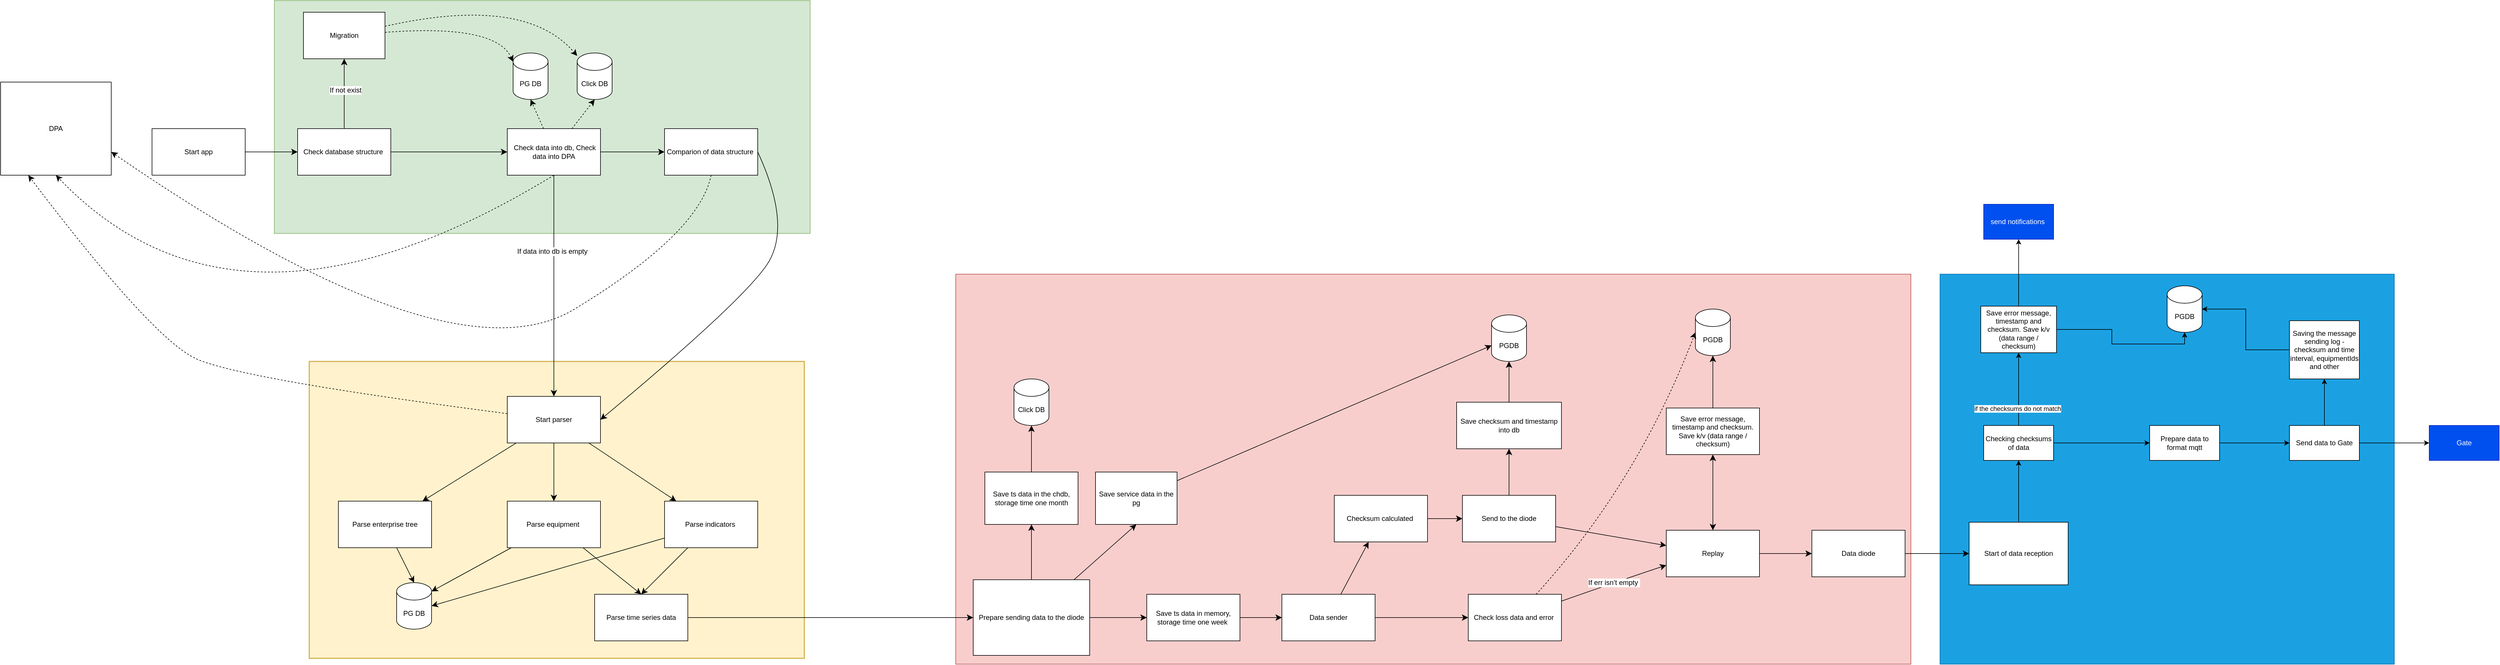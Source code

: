 <mxfile version="28.0.6">
  <diagram name="Страница — 1" id="yB6ljmjd0vUWjxGRCy32">
    <mxGraphModel dx="1697" dy="1152" grid="1" gridSize="10" guides="1" tooltips="1" connect="1" arrows="1" fold="1" page="1" pageScale="1" pageWidth="827" pageHeight="1169" math="0" shadow="0">
      <root>
        <mxCell id="0" />
        <mxCell id="1" parent="0" />
        <mxCell id="nTIwec6u0Bq6ENMB-l2v-25" value="" style="rounded=0;whiteSpace=wrap;html=1;fillColor=#1ba1e2;strokeColor=#006EAF;fontColor=#ffffff;fillStyle=auto;" vertex="1" parent="1">
          <mxGeometry x="3350" y="490" width="780" height="670" as="geometry" />
        </mxCell>
        <mxCell id="tqtLIenuNLQmVrtVS35K-83" value="" style="rounded=0;whiteSpace=wrap;html=1;fillColor=#d5e8d4;strokeColor=#82b366;" parent="1" vertex="1">
          <mxGeometry x="490" y="20" width="920" height="400" as="geometry" />
        </mxCell>
        <mxCell id="tqtLIenuNLQmVrtVS35K-82" value="" style="rounded=0;whiteSpace=wrap;html=1;fillColor=#f8cecc;strokeColor=#b85450;" parent="1" vertex="1">
          <mxGeometry x="1660" y="490" width="1640" height="670" as="geometry" />
        </mxCell>
        <mxCell id="tqtLIenuNLQmVrtVS35K-35" value="" style="rounded=0;whiteSpace=wrap;html=1;fillColor=#fff2cc;strokeWidth=2;strokeColor=#d6b656;" parent="1" vertex="1">
          <mxGeometry x="550" y="640" width="850" height="510" as="geometry" />
        </mxCell>
        <mxCell id="1tEoKAisDk6B2TqbbuxF-1" value="DPA" style="rounded=0;whiteSpace=wrap;html=1;rotation=0;direction=west;" parent="1" vertex="1">
          <mxGeometry x="20" y="160" width="190" height="160" as="geometry" />
        </mxCell>
        <mxCell id="tqtLIenuNLQmVrtVS35K-1" style="edgeStyle=none;curved=1;rounded=0;orthogonalLoop=1;jettySize=auto;html=1;fontSize=12;startSize=8;endSize=8;" parent="1" source="1tEoKAisDk6B2TqbbuxF-3" target="tqtLIenuNLQmVrtVS35K-2" edge="1">
          <mxGeometry relative="1" as="geometry">
            <mxPoint x="560" y="120" as="targetPoint" />
          </mxGeometry>
        </mxCell>
        <mxCell id="1tEoKAisDk6B2TqbbuxF-3" value="Start app" style="rounded=0;whiteSpace=wrap;html=1;" parent="1" vertex="1">
          <mxGeometry x="280" y="240" width="160" height="80" as="geometry" />
        </mxCell>
        <mxCell id="tqtLIenuNLQmVrtVS35K-3" style="edgeStyle=none;curved=1;rounded=0;orthogonalLoop=1;jettySize=auto;html=1;fontSize=12;startSize=8;endSize=8;" parent="1" source="tqtLIenuNLQmVrtVS35K-2" target="tqtLIenuNLQmVrtVS35K-4" edge="1">
          <mxGeometry relative="1" as="geometry">
            <mxPoint x="760" y="90" as="targetPoint" />
          </mxGeometry>
        </mxCell>
        <mxCell id="tqtLIenuNLQmVrtVS35K-5" value="If not exist" style="edgeLabel;html=1;align=center;verticalAlign=middle;resizable=0;points=[];fontSize=12;" parent="tqtLIenuNLQmVrtVS35K-3" vertex="1" connectable="0">
          <mxGeometry x="0.111" y="-2" relative="1" as="geometry">
            <mxPoint as="offset" />
          </mxGeometry>
        </mxCell>
        <mxCell id="tqtLIenuNLQmVrtVS35K-6" style="edgeStyle=none;curved=1;rounded=0;orthogonalLoop=1;jettySize=auto;html=1;fontSize=12;startSize=8;endSize=8;" parent="1" source="tqtLIenuNLQmVrtVS35K-2" target="tqtLIenuNLQmVrtVS35K-7" edge="1">
          <mxGeometry relative="1" as="geometry">
            <mxPoint x="740" y="420" as="targetPoint" />
          </mxGeometry>
        </mxCell>
        <mxCell id="tqtLIenuNLQmVrtVS35K-2" value="Check database structure&amp;nbsp;" style="rounded=0;whiteSpace=wrap;html=1;" parent="1" vertex="1">
          <mxGeometry x="530" y="240" width="160" height="80" as="geometry" />
        </mxCell>
        <mxCell id="tqtLIenuNLQmVrtVS35K-17" style="edgeStyle=none;curved=1;rounded=0;orthogonalLoop=1;jettySize=auto;html=1;fontSize=12;startSize=8;endSize=8;dashed=1;" parent="1" source="tqtLIenuNLQmVrtVS35K-4" target="tqtLIenuNLQmVrtVS35K-13" edge="1">
          <mxGeometry relative="1" as="geometry">
            <Array as="points">
              <mxPoint x="920" y="10" />
            </Array>
          </mxGeometry>
        </mxCell>
        <mxCell id="tqtLIenuNLQmVrtVS35K-4" value="&amp;nbsp;Migration&amp;nbsp;" style="rounded=0;whiteSpace=wrap;html=1;" parent="1" vertex="1">
          <mxGeometry x="540" y="40" width="140" height="80" as="geometry" />
        </mxCell>
        <mxCell id="tqtLIenuNLQmVrtVS35K-18" style="edgeStyle=none;curved=1;rounded=0;orthogonalLoop=1;jettySize=auto;html=1;fontSize=12;startSize=8;endSize=8;" parent="1" source="tqtLIenuNLQmVrtVS35K-7" target="tqtLIenuNLQmVrtVS35K-19" edge="1">
          <mxGeometry relative="1" as="geometry">
            <mxPoint x="1280" y="280" as="targetPoint" />
            <Array as="points" />
          </mxGeometry>
        </mxCell>
        <mxCell id="tqtLIenuNLQmVrtVS35K-20" value="If data into db is empty" style="edgeLabel;html=1;align=center;verticalAlign=middle;resizable=0;points=[];fontSize=12;" parent="tqtLIenuNLQmVrtVS35K-18" vertex="1" connectable="0">
          <mxGeometry x="-0.311" y="-3" relative="1" as="geometry">
            <mxPoint as="offset" />
          </mxGeometry>
        </mxCell>
        <mxCell id="tqtLIenuNLQmVrtVS35K-22" style="edgeStyle=none;curved=1;rounded=0;orthogonalLoop=1;jettySize=auto;html=1;fontSize=12;startSize=8;endSize=8;" parent="1" source="tqtLIenuNLQmVrtVS35K-7" target="tqtLIenuNLQmVrtVS35K-23" edge="1">
          <mxGeometry relative="1" as="geometry">
            <mxPoint x="1240" y="280" as="targetPoint" />
          </mxGeometry>
        </mxCell>
        <mxCell id="tqtLIenuNLQmVrtVS35K-7" value="&amp;nbsp;Check data into db, Check data into DPA" style="rounded=0;whiteSpace=wrap;html=1;" parent="1" vertex="1">
          <mxGeometry x="890" y="240" width="160" height="80" as="geometry" />
        </mxCell>
        <mxCell id="tqtLIenuNLQmVrtVS35K-10" style="edgeStyle=none;curved=1;rounded=0;orthogonalLoop=1;jettySize=auto;html=1;entryX=0.5;entryY=0;entryDx=0;entryDy=0;fontSize=12;startSize=8;endSize=8;dashed=1;exitX=0.5;exitY=1;exitDx=0;exitDy=0;" parent="1" source="tqtLIenuNLQmVrtVS35K-7" target="1tEoKAisDk6B2TqbbuxF-1" edge="1">
          <mxGeometry relative="1" as="geometry">
            <Array as="points">
              <mxPoint x="430" y="650" />
            </Array>
          </mxGeometry>
        </mxCell>
        <mxCell id="tqtLIenuNLQmVrtVS35K-12" value="PG DB" style="shape=cylinder3;whiteSpace=wrap;html=1;boundedLbl=1;backgroundOutline=1;size=15;" parent="1" vertex="1">
          <mxGeometry x="900" y="110" width="60" height="80" as="geometry" />
        </mxCell>
        <mxCell id="tqtLIenuNLQmVrtVS35K-13" value="Click DB" style="shape=cylinder3;whiteSpace=wrap;html=1;boundedLbl=1;backgroundOutline=1;size=15;" parent="1" vertex="1">
          <mxGeometry x="1010" y="110" width="60" height="80" as="geometry" />
        </mxCell>
        <mxCell id="tqtLIenuNLQmVrtVS35K-14" style="edgeStyle=none;curved=1;rounded=0;orthogonalLoop=1;jettySize=auto;html=1;entryX=0.5;entryY=1;entryDx=0;entryDy=0;entryPerimeter=0;fontSize=12;startSize=8;endSize=8;dashed=1;" parent="1" source="tqtLIenuNLQmVrtVS35K-7" target="tqtLIenuNLQmVrtVS35K-12" edge="1">
          <mxGeometry relative="1" as="geometry" />
        </mxCell>
        <mxCell id="tqtLIenuNLQmVrtVS35K-15" style="edgeStyle=none;curved=1;rounded=0;orthogonalLoop=1;jettySize=auto;html=1;entryX=0.5;entryY=1;entryDx=0;entryDy=0;entryPerimeter=0;fontSize=12;startSize=8;endSize=8;dashed=1;" parent="1" source="tqtLIenuNLQmVrtVS35K-7" target="tqtLIenuNLQmVrtVS35K-13" edge="1">
          <mxGeometry relative="1" as="geometry" />
        </mxCell>
        <mxCell id="tqtLIenuNLQmVrtVS35K-16" style="edgeStyle=none;curved=1;rounded=0;orthogonalLoop=1;jettySize=auto;html=1;entryX=0;entryY=0;entryDx=0;entryDy=15;entryPerimeter=0;fontSize=12;startSize=8;endSize=8;dashed=1;" parent="1" source="tqtLIenuNLQmVrtVS35K-4" target="tqtLIenuNLQmVrtVS35K-12" edge="1">
          <mxGeometry relative="1" as="geometry">
            <Array as="points">
              <mxPoint x="870" y="60" />
            </Array>
          </mxGeometry>
        </mxCell>
        <mxCell id="tqtLIenuNLQmVrtVS35K-21" style="edgeStyle=none;curved=1;rounded=0;orthogonalLoop=1;jettySize=auto;html=1;entryX=0.75;entryY=0;entryDx=0;entryDy=0;fontSize=12;startSize=8;endSize=8;dashed=1;" parent="1" source="tqtLIenuNLQmVrtVS35K-19" target="1tEoKAisDk6B2TqbbuxF-1" edge="1">
          <mxGeometry relative="1" as="geometry">
            <Array as="points">
              <mxPoint x="430" y="670" />
              <mxPoint x="280" y="600" />
            </Array>
          </mxGeometry>
        </mxCell>
        <mxCell id="tqtLIenuNLQmVrtVS35K-26" style="edgeStyle=none;curved=1;rounded=0;orthogonalLoop=1;jettySize=auto;html=1;fontSize=12;startSize=8;endSize=8;" parent="1" source="tqtLIenuNLQmVrtVS35K-19" target="tqtLIenuNLQmVrtVS35K-27" edge="1">
          <mxGeometry relative="1" as="geometry">
            <mxPoint x="810" y="930.0" as="targetPoint" />
          </mxGeometry>
        </mxCell>
        <mxCell id="tqtLIenuNLQmVrtVS35K-28" style="edgeStyle=none;curved=1;rounded=0;orthogonalLoop=1;jettySize=auto;html=1;fontSize=12;startSize=8;endSize=8;" parent="1" source="tqtLIenuNLQmVrtVS35K-19" target="tqtLIenuNLQmVrtVS35K-29" edge="1">
          <mxGeometry relative="1" as="geometry">
            <mxPoint x="970.0" y="900.0" as="targetPoint" />
          </mxGeometry>
        </mxCell>
        <mxCell id="tqtLIenuNLQmVrtVS35K-30" style="edgeStyle=none;curved=1;rounded=0;orthogonalLoop=1;jettySize=auto;html=1;fontSize=12;startSize=8;endSize=8;" parent="1" source="tqtLIenuNLQmVrtVS35K-19" target="tqtLIenuNLQmVrtVS35K-31" edge="1">
          <mxGeometry relative="1" as="geometry">
            <mxPoint x="1200.0" y="900.0" as="targetPoint" />
          </mxGeometry>
        </mxCell>
        <mxCell id="tqtLIenuNLQmVrtVS35K-19" value="Start parser" style="rounded=0;whiteSpace=wrap;html=1;" parent="1" vertex="1">
          <mxGeometry x="890" y="700" width="160" height="80" as="geometry" />
        </mxCell>
        <mxCell id="tqtLIenuNLQmVrtVS35K-24" style="edgeStyle=none;curved=1;rounded=0;orthogonalLoop=1;jettySize=auto;html=1;entryX=0;entryY=0.25;entryDx=0;entryDy=0;fontSize=12;startSize=8;endSize=8;dashed=1;exitX=0.5;exitY=1;exitDx=0;exitDy=0;" parent="1" source="tqtLIenuNLQmVrtVS35K-23" target="1tEoKAisDk6B2TqbbuxF-1" edge="1">
          <mxGeometry relative="1" as="geometry">
            <mxPoint x="1241" y="320" as="sourcePoint" />
            <mxPoint x="76.0" y="350" as="targetPoint" />
            <Array as="points">
              <mxPoint x="1220" y="420" />
              <mxPoint x="791" y="680" />
            </Array>
          </mxGeometry>
        </mxCell>
        <mxCell id="tqtLIenuNLQmVrtVS35K-25" style="edgeStyle=none;curved=1;rounded=0;orthogonalLoop=1;jettySize=auto;html=1;entryX=1;entryY=0.5;entryDx=0;entryDy=0;fontSize=12;startSize=8;endSize=8;exitX=1;exitY=0.5;exitDx=0;exitDy=0;" parent="1" source="tqtLIenuNLQmVrtVS35K-23" target="tqtLIenuNLQmVrtVS35K-19" edge="1">
          <mxGeometry relative="1" as="geometry">
            <Array as="points">
              <mxPoint x="1380" y="410" />
              <mxPoint x="1290" y="540" />
            </Array>
          </mxGeometry>
        </mxCell>
        <mxCell id="tqtLIenuNLQmVrtVS35K-23" value="Compa&lt;span style=&quot;white-space: pre;&quot;&gt;rion of data structure &lt;/span&gt;" style="rounded=0;whiteSpace=wrap;html=1;" parent="1" vertex="1">
          <mxGeometry x="1160" y="240" width="160" height="80" as="geometry" />
        </mxCell>
        <mxCell id="tqtLIenuNLQmVrtVS35K-27" value="Parse enterprise tree" style="rounded=0;whiteSpace=wrap;html=1;" parent="1" vertex="1">
          <mxGeometry x="600" y="880.0" width="160" height="80" as="geometry" />
        </mxCell>
        <mxCell id="tqtLIenuNLQmVrtVS35K-33" style="edgeStyle=none;curved=1;rounded=0;orthogonalLoop=1;jettySize=auto;html=1;fontSize=12;startSize=8;endSize=8;entryX=0.5;entryY=0;entryDx=0;entryDy=0;" parent="1" source="tqtLIenuNLQmVrtVS35K-29" target="tqtLIenuNLQmVrtVS35K-32" edge="1">
          <mxGeometry relative="1" as="geometry">
            <mxPoint x="1070" y="1030" as="targetPoint" />
          </mxGeometry>
        </mxCell>
        <mxCell id="tqtLIenuNLQmVrtVS35K-29" value="Parse equipment&amp;nbsp;" style="rounded=0;whiteSpace=wrap;html=1;" parent="1" vertex="1">
          <mxGeometry x="890.0" y="880.0" width="160" height="80" as="geometry" />
        </mxCell>
        <mxCell id="tqtLIenuNLQmVrtVS35K-34" style="edgeStyle=none;curved=1;rounded=0;orthogonalLoop=1;jettySize=auto;html=1;fontSize=12;startSize=8;endSize=8;entryX=0.5;entryY=0;entryDx=0;entryDy=0;" parent="1" source="tqtLIenuNLQmVrtVS35K-31" target="tqtLIenuNLQmVrtVS35K-32" edge="1">
          <mxGeometry relative="1" as="geometry">
            <Array as="points" />
          </mxGeometry>
        </mxCell>
        <mxCell id="tqtLIenuNLQmVrtVS35K-31" value="Parse indicators&amp;nbsp;" style="rounded=0;whiteSpace=wrap;html=1;" parent="1" vertex="1">
          <mxGeometry x="1160.0" y="880.0" width="160" height="80" as="geometry" />
        </mxCell>
        <mxCell id="tqtLIenuNLQmVrtVS35K-41" style="edgeStyle=none;curved=1;rounded=0;orthogonalLoop=1;jettySize=auto;html=1;fontSize=12;startSize=8;endSize=8;" parent="1" source="tqtLIenuNLQmVrtVS35K-32" target="tqtLIenuNLQmVrtVS35K-42" edge="1">
          <mxGeometry relative="1" as="geometry">
            <mxPoint x="1750" y="750" as="targetPoint" />
          </mxGeometry>
        </mxCell>
        <mxCell id="tqtLIenuNLQmVrtVS35K-32" value="Parse time series data" style="rounded=0;whiteSpace=wrap;html=1;" parent="1" vertex="1">
          <mxGeometry x="1040" y="1040" width="160" height="80" as="geometry" />
        </mxCell>
        <mxCell id="tqtLIenuNLQmVrtVS35K-36" value="PG DB" style="shape=cylinder3;whiteSpace=wrap;html=1;boundedLbl=1;backgroundOutline=1;size=15;direction=east;" parent="1" vertex="1">
          <mxGeometry x="700" y="1020" width="60" height="80" as="geometry" />
        </mxCell>
        <mxCell id="tqtLIenuNLQmVrtVS35K-37" style="edgeStyle=none;curved=1;rounded=0;orthogonalLoop=1;jettySize=auto;html=1;entryX=0.5;entryY=0;entryDx=0;entryDy=0;entryPerimeter=0;fontSize=12;startSize=8;endSize=8;" parent="1" source="tqtLIenuNLQmVrtVS35K-27" target="tqtLIenuNLQmVrtVS35K-36" edge="1">
          <mxGeometry relative="1" as="geometry" />
        </mxCell>
        <mxCell id="tqtLIenuNLQmVrtVS35K-39" style="edgeStyle=none;curved=1;rounded=0;orthogonalLoop=1;jettySize=auto;html=1;entryX=1;entryY=0;entryDx=0;entryDy=15;entryPerimeter=0;fontSize=12;startSize=8;endSize=8;" parent="1" source="tqtLIenuNLQmVrtVS35K-29" target="tqtLIenuNLQmVrtVS35K-36" edge="1">
          <mxGeometry relative="1" as="geometry" />
        </mxCell>
        <mxCell id="tqtLIenuNLQmVrtVS35K-40" style="edgeStyle=none;curved=1;rounded=0;orthogonalLoop=1;jettySize=auto;html=1;entryX=1;entryY=0.5;entryDx=0;entryDy=0;entryPerimeter=0;fontSize=12;startSize=8;endSize=8;" parent="1" source="tqtLIenuNLQmVrtVS35K-31" target="tqtLIenuNLQmVrtVS35K-36" edge="1">
          <mxGeometry relative="1" as="geometry" />
        </mxCell>
        <mxCell id="tqtLIenuNLQmVrtVS35K-43" style="edgeStyle=none;curved=1;rounded=0;orthogonalLoop=1;jettySize=auto;html=1;fontSize=12;startSize=8;endSize=8;" parent="1" source="tqtLIenuNLQmVrtVS35K-42" target="tqtLIenuNLQmVrtVS35K-44" edge="1">
          <mxGeometry relative="1" as="geometry">
            <mxPoint x="1920" y="880" as="targetPoint" />
          </mxGeometry>
        </mxCell>
        <mxCell id="tqtLIenuNLQmVrtVS35K-47" style="edgeStyle=none;curved=1;rounded=0;orthogonalLoop=1;jettySize=auto;html=1;fontSize=12;startSize=8;endSize=8;" parent="1" source="tqtLIenuNLQmVrtVS35K-42" target="tqtLIenuNLQmVrtVS35K-48" edge="1">
          <mxGeometry relative="1" as="geometry">
            <mxPoint x="2070" y="900.0" as="targetPoint" />
          </mxGeometry>
        </mxCell>
        <mxCell id="tqtLIenuNLQmVrtVS35K-42" value="Prepare sending data to the diode" style="rounded=0;whiteSpace=wrap;html=1;" parent="1" vertex="1">
          <mxGeometry x="1690" y="1015" width="200" height="130" as="geometry" />
        </mxCell>
        <mxCell id="tqtLIenuNLQmVrtVS35K-44" value="Save ts data in the chdb, storage time one month" style="rounded=0;whiteSpace=wrap;html=1;" parent="1" vertex="1">
          <mxGeometry x="1710" y="830" width="160" height="90" as="geometry" />
        </mxCell>
        <mxCell id="tqtLIenuNLQmVrtVS35K-45" value="Click DB" style="shape=cylinder3;whiteSpace=wrap;html=1;boundedLbl=1;backgroundOutline=1;size=15;" parent="1" vertex="1">
          <mxGeometry x="1760" y="670" width="60" height="80" as="geometry" />
        </mxCell>
        <mxCell id="tqtLIenuNLQmVrtVS35K-46" style="edgeStyle=none;curved=1;rounded=0;orthogonalLoop=1;jettySize=auto;html=1;entryX=0.5;entryY=1;entryDx=0;entryDy=0;entryPerimeter=0;fontSize=12;startSize=8;endSize=8;" parent="1" source="tqtLIenuNLQmVrtVS35K-44" target="tqtLIenuNLQmVrtVS35K-45" edge="1">
          <mxGeometry relative="1" as="geometry" />
        </mxCell>
        <mxCell id="tqtLIenuNLQmVrtVS35K-49" style="edgeStyle=none;curved=1;rounded=0;orthogonalLoop=1;jettySize=auto;html=1;fontSize=12;startSize=8;endSize=8;" parent="1" source="tqtLIenuNLQmVrtVS35K-48" target="tqtLIenuNLQmVrtVS35K-50" edge="1">
          <mxGeometry relative="1" as="geometry">
            <mxPoint x="2300.0" y="1080" as="targetPoint" />
          </mxGeometry>
        </mxCell>
        <mxCell id="tqtLIenuNLQmVrtVS35K-48" value="Save ts data in memory, storage time one week&amp;nbsp;" style="rounded=0;whiteSpace=wrap;html=1;" parent="1" vertex="1">
          <mxGeometry x="1988" y="1040.0" width="160" height="80" as="geometry" />
        </mxCell>
        <mxCell id="tqtLIenuNLQmVrtVS35K-54" style="edgeStyle=none;curved=1;rounded=0;orthogonalLoop=1;jettySize=auto;html=1;fontSize=12;startSize=8;endSize=8;" parent="1" source="tqtLIenuNLQmVrtVS35K-50" target="tqtLIenuNLQmVrtVS35K-55" edge="1">
          <mxGeometry relative="1" as="geometry">
            <mxPoint x="2570.0" y="1080" as="targetPoint" />
          </mxGeometry>
        </mxCell>
        <mxCell id="tqtLIenuNLQmVrtVS35K-77" style="edgeStyle=none;curved=1;rounded=0;orthogonalLoop=1;jettySize=auto;html=1;fontSize=12;startSize=8;endSize=8;" parent="1" source="tqtLIenuNLQmVrtVS35K-50" target="tqtLIenuNLQmVrtVS35K-78" edge="1">
          <mxGeometry relative="1" as="geometry">
            <mxPoint x="2550" y="1080" as="targetPoint" />
          </mxGeometry>
        </mxCell>
        <mxCell id="tqtLIenuNLQmVrtVS35K-50" value="Data sender" style="rounded=0;whiteSpace=wrap;html=1;" parent="1" vertex="1">
          <mxGeometry x="2220.0" y="1040" width="160" height="80" as="geometry" />
        </mxCell>
        <mxCell id="tqtLIenuNLQmVrtVS35K-56" style="edgeStyle=none;curved=1;rounded=0;orthogonalLoop=1;jettySize=auto;html=1;fontSize=12;startSize=8;endSize=8;" parent="1" source="tqtLIenuNLQmVrtVS35K-55" target="tqtLIenuNLQmVrtVS35K-57" edge="1">
          <mxGeometry relative="1" as="geometry">
            <mxPoint x="2800.0" y="1080" as="targetPoint" />
          </mxGeometry>
        </mxCell>
        <mxCell id="tqtLIenuNLQmVrtVS35K-55" value="Checksum calculated&amp;nbsp;" style="rounded=0;whiteSpace=wrap;html=1;" parent="1" vertex="1">
          <mxGeometry x="2310.0" y="870" width="160" height="80" as="geometry" />
        </mxCell>
        <mxCell id="tqtLIenuNLQmVrtVS35K-62" style="edgeStyle=none;curved=1;rounded=0;orthogonalLoop=1;jettySize=auto;html=1;fontSize=12;startSize=8;endSize=8;" parent="1" source="tqtLIenuNLQmVrtVS35K-57" target="tqtLIenuNLQmVrtVS35K-63" edge="1">
          <mxGeometry relative="1" as="geometry">
            <mxPoint x="3040" y="1080" as="targetPoint" />
          </mxGeometry>
        </mxCell>
        <mxCell id="1p-T-t_tJ_qhLKZ4jgAj-11" style="edgeStyle=none;curved=1;rounded=0;orthogonalLoop=1;jettySize=auto;html=1;fontSize=12;startSize=8;endSize=8;" parent="1" source="tqtLIenuNLQmVrtVS35K-57" target="tqtLIenuNLQmVrtVS35K-59" edge="1">
          <mxGeometry relative="1" as="geometry" />
        </mxCell>
        <mxCell id="tqtLIenuNLQmVrtVS35K-57" value="Send to the diode" style="rounded=0;whiteSpace=wrap;html=1;" parent="1" vertex="1">
          <mxGeometry x="2530.0" y="870" width="160" height="80" as="geometry" />
        </mxCell>
        <mxCell id="tqtLIenuNLQmVrtVS35K-60" style="edgeStyle=none;curved=1;rounded=0;orthogonalLoop=1;jettySize=auto;html=1;fontSize=12;startSize=8;endSize=8;" parent="1" source="tqtLIenuNLQmVrtVS35K-59" target="tqtLIenuNLQmVrtVS35K-61" edge="1">
          <mxGeometry relative="1" as="geometry">
            <mxPoint x="2800.0" y="720" as="targetPoint" />
          </mxGeometry>
        </mxCell>
        <mxCell id="tqtLIenuNLQmVrtVS35K-59" value="Save checksum and timestamp into db" style="rounded=0;whiteSpace=wrap;html=1;" parent="1" vertex="1">
          <mxGeometry x="2520" y="710" width="180" height="80" as="geometry" />
        </mxCell>
        <mxCell id="tqtLIenuNLQmVrtVS35K-61" value="PGDB" style="shape=cylinder3;whiteSpace=wrap;html=1;boundedLbl=1;backgroundOutline=1;size=15;" parent="1" vertex="1">
          <mxGeometry x="2580.0" y="560" width="60" height="80" as="geometry" />
        </mxCell>
        <mxCell id="tqtLIenuNLQmVrtVS35K-64" style="edgeStyle=none;curved=1;rounded=0;orthogonalLoop=1;jettySize=auto;html=1;fontSize=12;startSize=8;endSize=8;entryX=0.5;entryY=1;entryDx=0;entryDy=0;startArrow=classic;startFill=1;" parent="1" source="tqtLIenuNLQmVrtVS35K-63" target="tqtLIenuNLQmVrtVS35K-65" edge="1">
          <mxGeometry relative="1" as="geometry">
            <mxPoint x="3040" y="960" as="targetPoint" />
          </mxGeometry>
        </mxCell>
        <mxCell id="tqtLIenuNLQmVrtVS35K-68" style="edgeStyle=none;curved=1;rounded=0;orthogonalLoop=1;jettySize=auto;html=1;fontSize=12;startSize=8;endSize=8;" parent="1" source="tqtLIenuNLQmVrtVS35K-63" target="tqtLIenuNLQmVrtVS35K-69" edge="1">
          <mxGeometry relative="1" as="geometry">
            <mxPoint x="3360" y="1080" as="targetPoint" />
          </mxGeometry>
        </mxCell>
        <mxCell id="tqtLIenuNLQmVrtVS35K-63" value="Replay" style="rounded=0;whiteSpace=wrap;html=1;" parent="1" vertex="1">
          <mxGeometry x="2880" y="930" width="160" height="80" as="geometry" />
        </mxCell>
        <mxCell id="tqtLIenuNLQmVrtVS35K-66" style="edgeStyle=none;curved=1;rounded=0;orthogonalLoop=1;jettySize=auto;html=1;fontSize=12;startSize=8;endSize=8;entryX=0.5;entryY=1;entryDx=0;entryDy=0;entryPerimeter=0;" parent="1" source="tqtLIenuNLQmVrtVS35K-65" target="tqtLIenuNLQmVrtVS35K-80" edge="1">
          <mxGeometry relative="1" as="geometry">
            <mxPoint x="2948.889" y="660" as="targetPoint" />
          </mxGeometry>
        </mxCell>
        <mxCell id="tqtLIenuNLQmVrtVS35K-65" value="Save error message, timestamp and checksum. Save k/v (data range / checksum)" style="rounded=0;whiteSpace=wrap;html=1;" parent="1" vertex="1">
          <mxGeometry x="2880" y="720" width="160" height="80" as="geometry" />
        </mxCell>
        <mxCell id="1p-T-t_tJ_qhLKZ4jgAj-12" style="edgeStyle=none;curved=1;rounded=0;orthogonalLoop=1;jettySize=auto;html=1;fontSize=12;startSize=8;endSize=8;" parent="1" source="tqtLIenuNLQmVrtVS35K-69" target="1p-T-t_tJ_qhLKZ4jgAj-13" edge="1">
          <mxGeometry relative="1" as="geometry">
            <mxPoint x="3490" y="970" as="targetPoint" />
          </mxGeometry>
        </mxCell>
        <mxCell id="tqtLIenuNLQmVrtVS35K-69" value="Data diode" style="rounded=0;whiteSpace=wrap;html=1;" parent="1" vertex="1">
          <mxGeometry x="3130" y="930" width="160" height="80" as="geometry" />
        </mxCell>
        <mxCell id="tqtLIenuNLQmVrtVS35K-79" value="If err isn’t empty&amp;nbsp;" style="edgeStyle=none;curved=1;rounded=0;orthogonalLoop=1;jettySize=auto;html=1;entryX=0;entryY=0.75;entryDx=0;entryDy=0;fontSize=12;startSize=8;endSize=8;" parent="1" source="tqtLIenuNLQmVrtVS35K-78" target="tqtLIenuNLQmVrtVS35K-63" edge="1">
          <mxGeometry relative="1" as="geometry">
            <Array as="points">
              <mxPoint x="2790" y="1020" />
            </Array>
          </mxGeometry>
        </mxCell>
        <mxCell id="tqtLIenuNLQmVrtVS35K-78" value="Check loss data and error&amp;nbsp;" style="rounded=0;whiteSpace=wrap;html=1;" parent="1" vertex="1">
          <mxGeometry x="2540" y="1040" width="160" height="80" as="geometry" />
        </mxCell>
        <mxCell id="tqtLIenuNLQmVrtVS35K-80" value="PGDB" style="shape=cylinder3;whiteSpace=wrap;html=1;boundedLbl=1;backgroundOutline=1;size=15;" parent="1" vertex="1">
          <mxGeometry x="2930" y="550" width="60" height="80" as="geometry" />
        </mxCell>
        <mxCell id="tqtLIenuNLQmVrtVS35K-81" style="edgeStyle=none;curved=1;rounded=0;orthogonalLoop=1;jettySize=auto;html=1;entryX=0;entryY=0.5;entryDx=0;entryDy=0;entryPerimeter=0;fontSize=12;startSize=8;endSize=8;dashed=1;" parent="1" source="tqtLIenuNLQmVrtVS35K-78" target="tqtLIenuNLQmVrtVS35K-80" edge="1">
          <mxGeometry relative="1" as="geometry">
            <Array as="points">
              <mxPoint x="2830" y="850" />
            </Array>
          </mxGeometry>
        </mxCell>
        <mxCell id="1p-T-t_tJ_qhLKZ4jgAj-1" style="edgeStyle=none;curved=1;rounded=0;orthogonalLoop=1;jettySize=auto;html=1;entryX=0.5;entryY=1;entryDx=0;entryDy=0;fontSize=12;startSize=8;endSize=8;" parent="1" source="tqtLIenuNLQmVrtVS35K-42" target="1p-T-t_tJ_qhLKZ4jgAj-2" edge="1">
          <mxGeometry relative="1" as="geometry" />
        </mxCell>
        <mxCell id="1p-T-t_tJ_qhLKZ4jgAj-2" value="Save service data in the pg" style="rounded=0;whiteSpace=wrap;html=1;" parent="1" vertex="1">
          <mxGeometry x="1900" y="830" width="140" height="90" as="geometry" />
        </mxCell>
        <mxCell id="1p-T-t_tJ_qhLKZ4jgAj-9" style="edgeStyle=none;curved=1;rounded=0;orthogonalLoop=1;jettySize=auto;html=1;entryX=0;entryY=0;entryDx=0;entryDy=52.5;entryPerimeter=0;fontSize=12;startSize=8;endSize=8;" parent="1" source="1p-T-t_tJ_qhLKZ4jgAj-2" target="tqtLIenuNLQmVrtVS35K-61" edge="1">
          <mxGeometry relative="1" as="geometry" />
        </mxCell>
        <mxCell id="nTIwec6u0Bq6ENMB-l2v-1" style="edgeStyle=orthogonalEdgeStyle;rounded=0;orthogonalLoop=1;jettySize=auto;html=1;" edge="1" parent="1" source="1p-T-t_tJ_qhLKZ4jgAj-13" target="nTIwec6u0Bq6ENMB-l2v-2">
          <mxGeometry relative="1" as="geometry">
            <mxPoint x="3485" y="800" as="targetPoint" />
          </mxGeometry>
        </mxCell>
        <mxCell id="1p-T-t_tJ_qhLKZ4jgAj-13" value="Start of data reception" style="rounded=0;whiteSpace=wrap;html=1;" parent="1" vertex="1">
          <mxGeometry x="3400" y="916.25" width="170" height="107.5" as="geometry" />
        </mxCell>
        <mxCell id="nTIwec6u0Bq6ENMB-l2v-7" value="" style="edgeStyle=orthogonalEdgeStyle;rounded=0;orthogonalLoop=1;jettySize=auto;html=1;" edge="1" parent="1" source="nTIwec6u0Bq6ENMB-l2v-2" target="nTIwec6u0Bq6ENMB-l2v-6">
          <mxGeometry relative="1" as="geometry">
            <Array as="points">
              <mxPoint x="3485" y="585" />
            </Array>
          </mxGeometry>
        </mxCell>
        <mxCell id="nTIwec6u0Bq6ENMB-l2v-13" value="if the checksums do not match" style="edgeLabel;html=1;align=center;verticalAlign=middle;resizable=0;points=[];" vertex="1" connectable="0" parent="nTIwec6u0Bq6ENMB-l2v-7">
          <mxGeometry x="-0.525" y="2" relative="1" as="geometry">
            <mxPoint as="offset" />
          </mxGeometry>
        </mxCell>
        <mxCell id="nTIwec6u0Bq6ENMB-l2v-16" style="edgeStyle=orthogonalEdgeStyle;rounded=0;orthogonalLoop=1;jettySize=auto;html=1;" edge="1" parent="1" source="nTIwec6u0Bq6ENMB-l2v-2" target="nTIwec6u0Bq6ENMB-l2v-17">
          <mxGeometry relative="1" as="geometry">
            <mxPoint x="3830" y="780" as="targetPoint" />
          </mxGeometry>
        </mxCell>
        <mxCell id="nTIwec6u0Bq6ENMB-l2v-2" value="Сhecking checksums of data" style="rounded=0;whiteSpace=wrap;html=1;" vertex="1" parent="1">
          <mxGeometry x="3425" y="750" width="120" height="60" as="geometry" />
        </mxCell>
        <mxCell id="nTIwec6u0Bq6ENMB-l2v-5" value="send notifications&amp;nbsp;" style="rounded=0;whiteSpace=wrap;html=1;fillColor=light-dark(#0050EF,#0433FF);fontColor=#ffffff;strokeColor=#001DBC;" vertex="1" parent="1">
          <mxGeometry x="3425" y="370" width="120" height="60" as="geometry" />
        </mxCell>
        <mxCell id="nTIwec6u0Bq6ENMB-l2v-15" style="edgeStyle=orthogonalEdgeStyle;rounded=0;orthogonalLoop=1;jettySize=auto;html=1;entryX=0.5;entryY=1;entryDx=0;entryDy=0;" edge="1" parent="1" source="nTIwec6u0Bq6ENMB-l2v-6" target="nTIwec6u0Bq6ENMB-l2v-5">
          <mxGeometry relative="1" as="geometry" />
        </mxCell>
        <mxCell id="nTIwec6u0Bq6ENMB-l2v-6" value="Save error message, timestamp and checksum. Save k/v (data range / checksum)" style="whiteSpace=wrap;html=1;rounded=0;" vertex="1" parent="1">
          <mxGeometry x="3420" y="545" width="130" height="80" as="geometry" />
        </mxCell>
        <mxCell id="nTIwec6u0Bq6ENMB-l2v-8" value="PGDB" style="shape=cylinder3;whiteSpace=wrap;html=1;boundedLbl=1;backgroundOutline=1;size=15;" vertex="1" parent="1">
          <mxGeometry x="3740" y="510" width="60" height="80" as="geometry" />
        </mxCell>
        <mxCell id="nTIwec6u0Bq6ENMB-l2v-9" style="edgeStyle=orthogonalEdgeStyle;rounded=0;orthogonalLoop=1;jettySize=auto;html=1;entryX=0.5;entryY=1;entryDx=0;entryDy=0;entryPerimeter=0;" edge="1" parent="1" source="nTIwec6u0Bq6ENMB-l2v-6" target="nTIwec6u0Bq6ENMB-l2v-8">
          <mxGeometry relative="1" as="geometry" />
        </mxCell>
        <mxCell id="nTIwec6u0Bq6ENMB-l2v-18" style="edgeStyle=orthogonalEdgeStyle;rounded=0;orthogonalLoop=1;jettySize=auto;html=1;" edge="1" parent="1" source="nTIwec6u0Bq6ENMB-l2v-17" target="nTIwec6u0Bq6ENMB-l2v-19">
          <mxGeometry relative="1" as="geometry">
            <mxPoint x="3970" y="780" as="targetPoint" />
          </mxGeometry>
        </mxCell>
        <mxCell id="nTIwec6u0Bq6ENMB-l2v-17" value="Prepare data to format mqtt" style="rounded=0;whiteSpace=wrap;html=1;" vertex="1" parent="1">
          <mxGeometry x="3710" y="750" width="120" height="60" as="geometry" />
        </mxCell>
        <mxCell id="nTIwec6u0Bq6ENMB-l2v-21" value="" style="edgeStyle=orthogonalEdgeStyle;rounded=0;orthogonalLoop=1;jettySize=auto;html=1;" edge="1" parent="1" source="nTIwec6u0Bq6ENMB-l2v-19" target="nTIwec6u0Bq6ENMB-l2v-20">
          <mxGeometry relative="1" as="geometry" />
        </mxCell>
        <mxCell id="nTIwec6u0Bq6ENMB-l2v-23" value="" style="edgeStyle=orthogonalEdgeStyle;rounded=0;orthogonalLoop=1;jettySize=auto;html=1;" edge="1" parent="1" source="nTIwec6u0Bq6ENMB-l2v-19" target="nTIwec6u0Bq6ENMB-l2v-22">
          <mxGeometry relative="1" as="geometry" />
        </mxCell>
        <mxCell id="nTIwec6u0Bq6ENMB-l2v-19" value="Send data to Gate" style="rounded=0;whiteSpace=wrap;html=1;" vertex="1" parent="1">
          <mxGeometry x="3950" y="750" width="120" height="60" as="geometry" />
        </mxCell>
        <mxCell id="nTIwec6u0Bq6ENMB-l2v-20" value="Gate" style="whiteSpace=wrap;html=1;rounded=0;fillColor=light-dark(#0050EF,#0433FF);fontColor=#ffffff;strokeColor=#001DBC;" vertex="1" parent="1">
          <mxGeometry x="4190" y="750" width="120" height="60" as="geometry" />
        </mxCell>
        <mxCell id="nTIwec6u0Bq6ENMB-l2v-24" style="edgeStyle=orthogonalEdgeStyle;rounded=0;orthogonalLoop=1;jettySize=auto;html=1;" edge="1" parent="1" source="nTIwec6u0Bq6ENMB-l2v-22" target="nTIwec6u0Bq6ENMB-l2v-8">
          <mxGeometry relative="1" as="geometry" />
        </mxCell>
        <mxCell id="nTIwec6u0Bq6ENMB-l2v-22" value="Saving the message sending log - checksum and time interval, equipmentIds and other" style="whiteSpace=wrap;html=1;rounded=0;" vertex="1" parent="1">
          <mxGeometry x="3950" y="570" width="120" height="100" as="geometry" />
        </mxCell>
      </root>
    </mxGraphModel>
  </diagram>
</mxfile>
